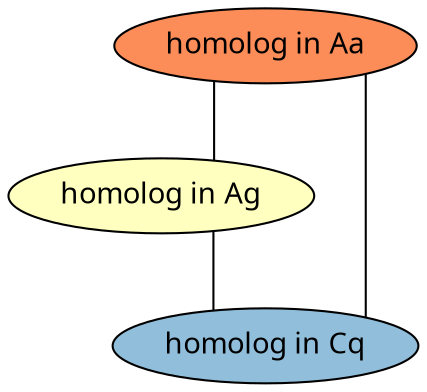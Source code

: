 graph nway_one2one {
    graph [splines=ortho];

    node [style=filled,colorscheme=rdylbu3,penwidth=1.0,fontname="DroidSans.ttf"];

    Aa_homolog [label="homolog in Aa", fillcolor = 1];
    Ag_homolog [label="homolog in Ag", fillcolor = 2];
    Cq_homolog [label="homolog in Cq", fillcolor = 3];

    Aa_homolog -- Ag_homolog;
    Aa_homolog -- Cq_homolog;
    Ag_homolog -- Cq_homolog;
}
